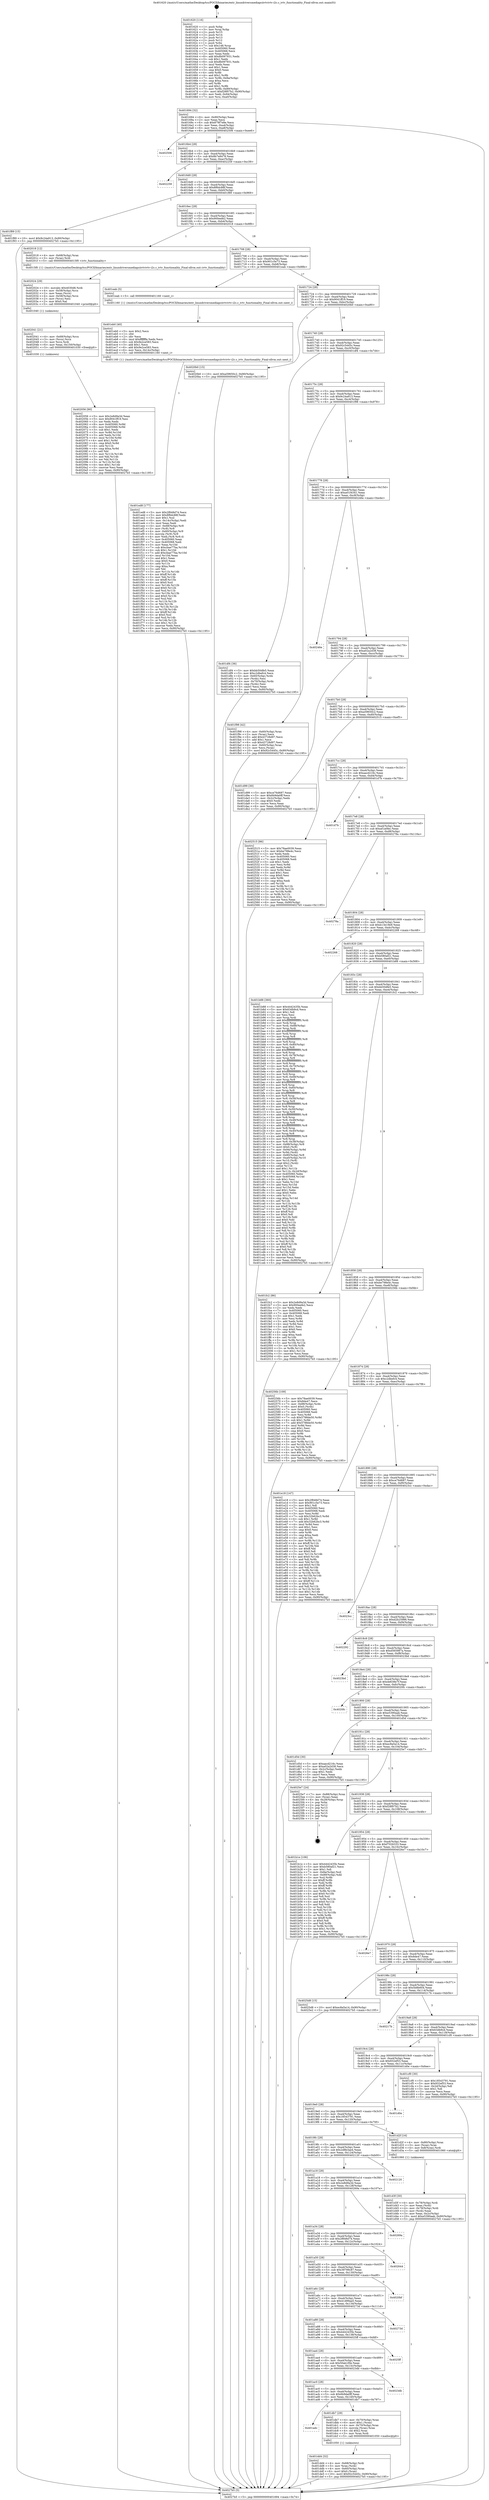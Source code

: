 digraph "0x401620" {
  label = "0x401620 (/mnt/c/Users/mathe/Desktop/tcc/POCII/binaries/extr_linuxdriversmediapciivtvivtv-i2c.c_ivtv_functionality_Final-ollvm.out::main(0))"
  labelloc = "t"
  node[shape=record]

  Entry [label="",width=0.3,height=0.3,shape=circle,fillcolor=black,style=filled]
  "0x401694" [label="{
     0x401694 [32]\l
     | [instrs]\l
     &nbsp;&nbsp;0x401694 \<+6\>: mov -0x90(%rbp),%eax\l
     &nbsp;&nbsp;0x40169a \<+2\>: mov %eax,%ecx\l
     &nbsp;&nbsp;0x40169c \<+6\>: sub $0x879f7e8e,%ecx\l
     &nbsp;&nbsp;0x4016a2 \<+6\>: mov %eax,-0xa4(%rbp)\l
     &nbsp;&nbsp;0x4016a8 \<+6\>: mov %ecx,-0xa8(%rbp)\l
     &nbsp;&nbsp;0x4016ae \<+6\>: je 0000000000402506 \<main+0xee6\>\l
  }"]
  "0x402506" [label="{
     0x402506\l
  }", style=dashed]
  "0x4016b4" [label="{
     0x4016b4 [28]\l
     | [instrs]\l
     &nbsp;&nbsp;0x4016b4 \<+5\>: jmp 00000000004016b9 \<main+0x99\>\l
     &nbsp;&nbsp;0x4016b9 \<+6\>: mov -0xa4(%rbp),%eax\l
     &nbsp;&nbsp;0x4016bf \<+5\>: sub $0x8b7e8478,%eax\l
     &nbsp;&nbsp;0x4016c4 \<+6\>: mov %eax,-0xac(%rbp)\l
     &nbsp;&nbsp;0x4016ca \<+6\>: je 0000000000402259 \<main+0xc39\>\l
  }"]
  Exit [label="",width=0.3,height=0.3,shape=circle,fillcolor=black,style=filled,peripheries=2]
  "0x402259" [label="{
     0x402259\l
  }", style=dashed]
  "0x4016d0" [label="{
     0x4016d0 [28]\l
     | [instrs]\l
     &nbsp;&nbsp;0x4016d0 \<+5\>: jmp 00000000004016d5 \<main+0xb5\>\l
     &nbsp;&nbsp;0x4016d5 \<+6\>: mov -0xa4(%rbp),%eax\l
     &nbsp;&nbsp;0x4016db \<+5\>: sub $0x8f6dc88f,%eax\l
     &nbsp;&nbsp;0x4016e0 \<+6\>: mov %eax,-0xb0(%rbp)\l
     &nbsp;&nbsp;0x4016e6 \<+6\>: je 0000000000401f89 \<main+0x969\>\l
  }"]
  "0x402056" [label="{
     0x402056 [90]\l
     | [instrs]\l
     &nbsp;&nbsp;0x402056 \<+5\>: mov $0x2e8d9a3d,%eax\l
     &nbsp;&nbsp;0x40205b \<+5\>: mov $0x9041ff19,%esi\l
     &nbsp;&nbsp;0x402060 \<+2\>: xor %edx,%edx\l
     &nbsp;&nbsp;0x402062 \<+8\>: mov 0x405060,%r8d\l
     &nbsp;&nbsp;0x40206a \<+8\>: mov 0x405068,%r9d\l
     &nbsp;&nbsp;0x402072 \<+3\>: sub $0x1,%edx\l
     &nbsp;&nbsp;0x402075 \<+3\>: mov %r8d,%r10d\l
     &nbsp;&nbsp;0x402078 \<+3\>: add %edx,%r10d\l
     &nbsp;&nbsp;0x40207b \<+4\>: imul %r10d,%r8d\l
     &nbsp;&nbsp;0x40207f \<+4\>: and $0x1,%r8d\l
     &nbsp;&nbsp;0x402083 \<+4\>: cmp $0x0,%r8d\l
     &nbsp;&nbsp;0x402087 \<+4\>: sete %r11b\l
     &nbsp;&nbsp;0x40208b \<+4\>: cmp $0xa,%r9d\l
     &nbsp;&nbsp;0x40208f \<+3\>: setl %bl\l
     &nbsp;&nbsp;0x402092 \<+3\>: mov %r11b,%r14b\l
     &nbsp;&nbsp;0x402095 \<+3\>: and %bl,%r14b\l
     &nbsp;&nbsp;0x402098 \<+3\>: xor %bl,%r11b\l
     &nbsp;&nbsp;0x40209b \<+3\>: or %r11b,%r14b\l
     &nbsp;&nbsp;0x40209e \<+4\>: test $0x1,%r14b\l
     &nbsp;&nbsp;0x4020a2 \<+3\>: cmovne %esi,%eax\l
     &nbsp;&nbsp;0x4020a5 \<+6\>: mov %eax,-0x90(%rbp)\l
     &nbsp;&nbsp;0x4020ab \<+5\>: jmp 00000000004027b5 \<main+0x1195\>\l
  }"]
  "0x401f89" [label="{
     0x401f89 [15]\l
     | [instrs]\l
     &nbsp;&nbsp;0x401f89 \<+10\>: movl $0x9c24a913,-0x90(%rbp)\l
     &nbsp;&nbsp;0x401f93 \<+5\>: jmp 00000000004027b5 \<main+0x1195\>\l
  }"]
  "0x4016ec" [label="{
     0x4016ec [28]\l
     | [instrs]\l
     &nbsp;&nbsp;0x4016ec \<+5\>: jmp 00000000004016f1 \<main+0xd1\>\l
     &nbsp;&nbsp;0x4016f1 \<+6\>: mov -0xa4(%rbp),%eax\l
     &nbsp;&nbsp;0x4016f7 \<+5\>: sub $0x900eefe2,%eax\l
     &nbsp;&nbsp;0x4016fc \<+6\>: mov %eax,-0xb4(%rbp)\l
     &nbsp;&nbsp;0x401702 \<+6\>: je 0000000000402018 \<main+0x9f8\>\l
  }"]
  "0x402041" [label="{
     0x402041 [21]\l
     | [instrs]\l
     &nbsp;&nbsp;0x402041 \<+4\>: mov -0x68(%rbp),%rcx\l
     &nbsp;&nbsp;0x402045 \<+3\>: mov (%rcx),%rcx\l
     &nbsp;&nbsp;0x402048 \<+3\>: mov %rcx,%rdi\l
     &nbsp;&nbsp;0x40204b \<+6\>: mov %eax,-0x150(%rbp)\l
     &nbsp;&nbsp;0x402051 \<+5\>: call 0000000000401030 \<free@plt\>\l
     | [calls]\l
     &nbsp;&nbsp;0x401030 \{1\} (unknown)\l
  }"]
  "0x402018" [label="{
     0x402018 [12]\l
     | [instrs]\l
     &nbsp;&nbsp;0x402018 \<+4\>: mov -0x68(%rbp),%rax\l
     &nbsp;&nbsp;0x40201c \<+3\>: mov (%rax),%rdi\l
     &nbsp;&nbsp;0x40201f \<+5\>: call 00000000004015f0 \<ivtv_functionality\>\l
     | [calls]\l
     &nbsp;&nbsp;0x4015f0 \{1\} (/mnt/c/Users/mathe/Desktop/tcc/POCII/binaries/extr_linuxdriversmediapciivtvivtv-i2c.c_ivtv_functionality_Final-ollvm.out::ivtv_functionality)\l
  }"]
  "0x401708" [label="{
     0x401708 [28]\l
     | [instrs]\l
     &nbsp;&nbsp;0x401708 \<+5\>: jmp 000000000040170d \<main+0xed\>\l
     &nbsp;&nbsp;0x40170d \<+6\>: mov -0xa4(%rbp),%eax\l
     &nbsp;&nbsp;0x401713 \<+5\>: sub $0x901c5e73,%eax\l
     &nbsp;&nbsp;0x401718 \<+6\>: mov %eax,-0xb8(%rbp)\l
     &nbsp;&nbsp;0x40171e \<+6\>: je 0000000000401eab \<main+0x88b\>\l
  }"]
  "0x402024" [label="{
     0x402024 [29]\l
     | [instrs]\l
     &nbsp;&nbsp;0x402024 \<+10\>: movabs $0x4030d6,%rdi\l
     &nbsp;&nbsp;0x40202e \<+4\>: mov -0x58(%rbp),%rcx\l
     &nbsp;&nbsp;0x402032 \<+2\>: mov %eax,(%rcx)\l
     &nbsp;&nbsp;0x402034 \<+4\>: mov -0x58(%rbp),%rcx\l
     &nbsp;&nbsp;0x402038 \<+2\>: mov (%rcx),%esi\l
     &nbsp;&nbsp;0x40203a \<+2\>: mov $0x0,%al\l
     &nbsp;&nbsp;0x40203c \<+5\>: call 0000000000401040 \<printf@plt\>\l
     | [calls]\l
     &nbsp;&nbsp;0x401040 \{1\} (unknown)\l
  }"]
  "0x401eab" [label="{
     0x401eab [5]\l
     | [instrs]\l
     &nbsp;&nbsp;0x401eab \<+5\>: call 0000000000401160 \<next_i\>\l
     | [calls]\l
     &nbsp;&nbsp;0x401160 \{1\} (/mnt/c/Users/mathe/Desktop/tcc/POCII/binaries/extr_linuxdriversmediapciivtvivtv-i2c.c_ivtv_functionality_Final-ollvm.out::next_i)\l
  }"]
  "0x401724" [label="{
     0x401724 [28]\l
     | [instrs]\l
     &nbsp;&nbsp;0x401724 \<+5\>: jmp 0000000000401729 \<main+0x109\>\l
     &nbsp;&nbsp;0x401729 \<+6\>: mov -0xa4(%rbp),%eax\l
     &nbsp;&nbsp;0x40172f \<+5\>: sub $0x9041ff19,%eax\l
     &nbsp;&nbsp;0x401734 \<+6\>: mov %eax,-0xbc(%rbp)\l
     &nbsp;&nbsp;0x40173a \<+6\>: je 00000000004020b0 \<main+0xa90\>\l
  }"]
  "0x401ed8" [label="{
     0x401ed8 [177]\l
     | [instrs]\l
     &nbsp;&nbsp;0x401ed8 \<+5\>: mov $0x2f848d74,%ecx\l
     &nbsp;&nbsp;0x401edd \<+5\>: mov $0x8f6dc88f,%edx\l
     &nbsp;&nbsp;0x401ee2 \<+3\>: mov $0x1,%sil\l
     &nbsp;&nbsp;0x401ee5 \<+6\>: mov -0x14c(%rbp),%edi\l
     &nbsp;&nbsp;0x401eeb \<+3\>: imul %eax,%edi\l
     &nbsp;&nbsp;0x401eee \<+4\>: mov -0x68(%rbp),%r8\l
     &nbsp;&nbsp;0x401ef2 \<+3\>: mov (%r8),%r8\l
     &nbsp;&nbsp;0x401ef5 \<+4\>: mov -0x60(%rbp),%r9\l
     &nbsp;&nbsp;0x401ef9 \<+3\>: movslq (%r9),%r9\l
     &nbsp;&nbsp;0x401efc \<+4\>: mov %edi,(%r8,%r9,4)\l
     &nbsp;&nbsp;0x401f00 \<+7\>: mov 0x405060,%eax\l
     &nbsp;&nbsp;0x401f07 \<+7\>: mov 0x405068,%edi\l
     &nbsp;&nbsp;0x401f0e \<+3\>: mov %eax,%r10d\l
     &nbsp;&nbsp;0x401f11 \<+7\>: sub $0xcbae77ba,%r10d\l
     &nbsp;&nbsp;0x401f18 \<+4\>: sub $0x1,%r10d\l
     &nbsp;&nbsp;0x401f1c \<+7\>: add $0xcbae77ba,%r10d\l
     &nbsp;&nbsp;0x401f23 \<+4\>: imul %r10d,%eax\l
     &nbsp;&nbsp;0x401f27 \<+3\>: and $0x1,%eax\l
     &nbsp;&nbsp;0x401f2a \<+3\>: cmp $0x0,%eax\l
     &nbsp;&nbsp;0x401f2d \<+4\>: sete %r11b\l
     &nbsp;&nbsp;0x401f31 \<+3\>: cmp $0xa,%edi\l
     &nbsp;&nbsp;0x401f34 \<+3\>: setl %bl\l
     &nbsp;&nbsp;0x401f37 \<+3\>: mov %r11b,%r14b\l
     &nbsp;&nbsp;0x401f3a \<+4\>: xor $0xff,%r14b\l
     &nbsp;&nbsp;0x401f3e \<+3\>: mov %bl,%r15b\l
     &nbsp;&nbsp;0x401f41 \<+4\>: xor $0xff,%r15b\l
     &nbsp;&nbsp;0x401f45 \<+4\>: xor $0x0,%sil\l
     &nbsp;&nbsp;0x401f49 \<+3\>: mov %r14b,%r12b\l
     &nbsp;&nbsp;0x401f4c \<+4\>: and $0x0,%r12b\l
     &nbsp;&nbsp;0x401f50 \<+3\>: and %sil,%r11b\l
     &nbsp;&nbsp;0x401f53 \<+3\>: mov %r15b,%r13b\l
     &nbsp;&nbsp;0x401f56 \<+4\>: and $0x0,%r13b\l
     &nbsp;&nbsp;0x401f5a \<+3\>: and %sil,%bl\l
     &nbsp;&nbsp;0x401f5d \<+3\>: or %r11b,%r12b\l
     &nbsp;&nbsp;0x401f60 \<+3\>: or %bl,%r13b\l
     &nbsp;&nbsp;0x401f63 \<+3\>: xor %r13b,%r12b\l
     &nbsp;&nbsp;0x401f66 \<+3\>: or %r15b,%r14b\l
     &nbsp;&nbsp;0x401f69 \<+4\>: xor $0xff,%r14b\l
     &nbsp;&nbsp;0x401f6d \<+4\>: or $0x0,%sil\l
     &nbsp;&nbsp;0x401f71 \<+3\>: and %sil,%r14b\l
     &nbsp;&nbsp;0x401f74 \<+3\>: or %r14b,%r12b\l
     &nbsp;&nbsp;0x401f77 \<+4\>: test $0x1,%r12b\l
     &nbsp;&nbsp;0x401f7b \<+3\>: cmovne %edx,%ecx\l
     &nbsp;&nbsp;0x401f7e \<+6\>: mov %ecx,-0x90(%rbp)\l
     &nbsp;&nbsp;0x401f84 \<+5\>: jmp 00000000004027b5 \<main+0x1195\>\l
  }"]
  "0x4020b0" [label="{
     0x4020b0 [15]\l
     | [instrs]\l
     &nbsp;&nbsp;0x4020b0 \<+10\>: movl $0xa59650c2,-0x90(%rbp)\l
     &nbsp;&nbsp;0x4020ba \<+5\>: jmp 00000000004027b5 \<main+0x1195\>\l
  }"]
  "0x401740" [label="{
     0x401740 [28]\l
     | [instrs]\l
     &nbsp;&nbsp;0x401740 \<+5\>: jmp 0000000000401745 \<main+0x125\>\l
     &nbsp;&nbsp;0x401745 \<+6\>: mov -0xa4(%rbp),%eax\l
     &nbsp;&nbsp;0x40174b \<+5\>: sub $0x92c5445c,%eax\l
     &nbsp;&nbsp;0x401750 \<+6\>: mov %eax,-0xc0(%rbp)\l
     &nbsp;&nbsp;0x401756 \<+6\>: je 0000000000401df4 \<main+0x7d4\>\l
  }"]
  "0x401eb0" [label="{
     0x401eb0 [40]\l
     | [instrs]\l
     &nbsp;&nbsp;0x401eb0 \<+5\>: mov $0x2,%ecx\l
     &nbsp;&nbsp;0x401eb5 \<+1\>: cltd\l
     &nbsp;&nbsp;0x401eb6 \<+2\>: idiv %ecx\l
     &nbsp;&nbsp;0x401eb8 \<+6\>: imul $0xfffffffe,%edx,%ecx\l
     &nbsp;&nbsp;0x401ebe \<+6\>: sub $0x9e2ce583,%ecx\l
     &nbsp;&nbsp;0x401ec4 \<+3\>: add $0x1,%ecx\l
     &nbsp;&nbsp;0x401ec7 \<+6\>: add $0x9e2ce583,%ecx\l
     &nbsp;&nbsp;0x401ecd \<+6\>: mov %ecx,-0x14c(%rbp)\l
     &nbsp;&nbsp;0x401ed3 \<+5\>: call 0000000000401160 \<next_i\>\l
     | [calls]\l
     &nbsp;&nbsp;0x401160 \{1\} (/mnt/c/Users/mathe/Desktop/tcc/POCII/binaries/extr_linuxdriversmediapciivtvivtv-i2c.c_ivtv_functionality_Final-ollvm.out::next_i)\l
  }"]
  "0x401df4" [label="{
     0x401df4 [36]\l
     | [instrs]\l
     &nbsp;&nbsp;0x401df4 \<+5\>: mov $0xbb50dfe5,%eax\l
     &nbsp;&nbsp;0x401df9 \<+5\>: mov $0xc2dbefc4,%ecx\l
     &nbsp;&nbsp;0x401dfe \<+4\>: mov -0x60(%rbp),%rdx\l
     &nbsp;&nbsp;0x401e02 \<+2\>: mov (%rdx),%esi\l
     &nbsp;&nbsp;0x401e04 \<+4\>: mov -0x70(%rbp),%rdx\l
     &nbsp;&nbsp;0x401e08 \<+2\>: cmp (%rdx),%esi\l
     &nbsp;&nbsp;0x401e0a \<+3\>: cmovl %ecx,%eax\l
     &nbsp;&nbsp;0x401e0d \<+6\>: mov %eax,-0x90(%rbp)\l
     &nbsp;&nbsp;0x401e13 \<+5\>: jmp 00000000004027b5 \<main+0x1195\>\l
  }"]
  "0x40175c" [label="{
     0x40175c [28]\l
     | [instrs]\l
     &nbsp;&nbsp;0x40175c \<+5\>: jmp 0000000000401761 \<main+0x141\>\l
     &nbsp;&nbsp;0x401761 \<+6\>: mov -0xa4(%rbp),%eax\l
     &nbsp;&nbsp;0x401767 \<+5\>: sub $0x9c24a913,%eax\l
     &nbsp;&nbsp;0x40176c \<+6\>: mov %eax,-0xc4(%rbp)\l
     &nbsp;&nbsp;0x401772 \<+6\>: je 0000000000401f98 \<main+0x978\>\l
  }"]
  "0x401dd4" [label="{
     0x401dd4 [32]\l
     | [instrs]\l
     &nbsp;&nbsp;0x401dd4 \<+4\>: mov -0x68(%rbp),%rdi\l
     &nbsp;&nbsp;0x401dd8 \<+3\>: mov %rax,(%rdi)\l
     &nbsp;&nbsp;0x401ddb \<+4\>: mov -0x60(%rbp),%rax\l
     &nbsp;&nbsp;0x401ddf \<+6\>: movl $0x0,(%rax)\l
     &nbsp;&nbsp;0x401de5 \<+10\>: movl $0x92c5445c,-0x90(%rbp)\l
     &nbsp;&nbsp;0x401def \<+5\>: jmp 00000000004027b5 \<main+0x1195\>\l
  }"]
  "0x401f98" [label="{
     0x401f98 [42]\l
     | [instrs]\l
     &nbsp;&nbsp;0x401f98 \<+4\>: mov -0x60(%rbp),%rax\l
     &nbsp;&nbsp;0x401f9c \<+2\>: mov (%rax),%ecx\l
     &nbsp;&nbsp;0x401f9e \<+6\>: add $0x43728d97,%ecx\l
     &nbsp;&nbsp;0x401fa4 \<+3\>: add $0x1,%ecx\l
     &nbsp;&nbsp;0x401fa7 \<+6\>: sub $0x43728d97,%ecx\l
     &nbsp;&nbsp;0x401fad \<+4\>: mov -0x60(%rbp),%rax\l
     &nbsp;&nbsp;0x401fb1 \<+2\>: mov %ecx,(%rax)\l
     &nbsp;&nbsp;0x401fb3 \<+10\>: movl $0x92c5445c,-0x90(%rbp)\l
     &nbsp;&nbsp;0x401fbd \<+5\>: jmp 00000000004027b5 \<main+0x1195\>\l
  }"]
  "0x401778" [label="{
     0x401778 [28]\l
     | [instrs]\l
     &nbsp;&nbsp;0x401778 \<+5\>: jmp 000000000040177d \<main+0x15d\>\l
     &nbsp;&nbsp;0x40177d \<+6\>: mov -0xa4(%rbp),%eax\l
     &nbsp;&nbsp;0x401783 \<+5\>: sub $0xa01f4341,%eax\l
     &nbsp;&nbsp;0x401788 \<+6\>: mov %eax,-0xc8(%rbp)\l
     &nbsp;&nbsp;0x40178e \<+6\>: je 000000000040246e \<main+0xe4e\>\l
  }"]
  "0x401adc" [label="{
     0x401adc\l
  }", style=dashed]
  "0x40246e" [label="{
     0x40246e\l
  }", style=dashed]
  "0x401794" [label="{
     0x401794 [28]\l
     | [instrs]\l
     &nbsp;&nbsp;0x401794 \<+5\>: jmp 0000000000401799 \<main+0x179\>\l
     &nbsp;&nbsp;0x401799 \<+6\>: mov -0xa4(%rbp),%eax\l
     &nbsp;&nbsp;0x40179f \<+5\>: sub $0xa02a2d38,%eax\l
     &nbsp;&nbsp;0x4017a4 \<+6\>: mov %eax,-0xcc(%rbp)\l
     &nbsp;&nbsp;0x4017aa \<+6\>: je 0000000000401d99 \<main+0x779\>\l
  }"]
  "0x401db7" [label="{
     0x401db7 [29]\l
     | [instrs]\l
     &nbsp;&nbsp;0x401db7 \<+4\>: mov -0x70(%rbp),%rax\l
     &nbsp;&nbsp;0x401dbb \<+6\>: movl $0x1,(%rax)\l
     &nbsp;&nbsp;0x401dc1 \<+4\>: mov -0x70(%rbp),%rax\l
     &nbsp;&nbsp;0x401dc5 \<+3\>: movslq (%rax),%rax\l
     &nbsp;&nbsp;0x401dc8 \<+4\>: shl $0x2,%rax\l
     &nbsp;&nbsp;0x401dcc \<+3\>: mov %rax,%rdi\l
     &nbsp;&nbsp;0x401dcf \<+5\>: call 0000000000401050 \<malloc@plt\>\l
     | [calls]\l
     &nbsp;&nbsp;0x401050 \{1\} (unknown)\l
  }"]
  "0x401d99" [label="{
     0x401d99 [30]\l
     | [instrs]\l
     &nbsp;&nbsp;0x401d99 \<+5\>: mov $0xce76d687,%eax\l
     &nbsp;&nbsp;0x401d9e \<+5\>: mov $0x6b9da0ff,%ecx\l
     &nbsp;&nbsp;0x401da3 \<+3\>: mov -0x2c(%rbp),%edx\l
     &nbsp;&nbsp;0x401da6 \<+3\>: cmp $0x0,%edx\l
     &nbsp;&nbsp;0x401da9 \<+3\>: cmove %ecx,%eax\l
     &nbsp;&nbsp;0x401dac \<+6\>: mov %eax,-0x90(%rbp)\l
     &nbsp;&nbsp;0x401db2 \<+5\>: jmp 00000000004027b5 \<main+0x1195\>\l
  }"]
  "0x4017b0" [label="{
     0x4017b0 [28]\l
     | [instrs]\l
     &nbsp;&nbsp;0x4017b0 \<+5\>: jmp 00000000004017b5 \<main+0x195\>\l
     &nbsp;&nbsp;0x4017b5 \<+6\>: mov -0xa4(%rbp),%eax\l
     &nbsp;&nbsp;0x4017bb \<+5\>: sub $0xa59650c2,%eax\l
     &nbsp;&nbsp;0x4017c0 \<+6\>: mov %eax,-0xd0(%rbp)\l
     &nbsp;&nbsp;0x4017c6 \<+6\>: je 0000000000402515 \<main+0xef5\>\l
  }"]
  "0x401ac0" [label="{
     0x401ac0 [28]\l
     | [instrs]\l
     &nbsp;&nbsp;0x401ac0 \<+5\>: jmp 0000000000401ac5 \<main+0x4a5\>\l
     &nbsp;&nbsp;0x401ac5 \<+6\>: mov -0xa4(%rbp),%eax\l
     &nbsp;&nbsp;0x401acb \<+5\>: sub $0x6b9da0ff,%eax\l
     &nbsp;&nbsp;0x401ad0 \<+6\>: mov %eax,-0x140(%rbp)\l
     &nbsp;&nbsp;0x401ad6 \<+6\>: je 0000000000401db7 \<main+0x797\>\l
  }"]
  "0x402515" [label="{
     0x402515 [86]\l
     | [instrs]\l
     &nbsp;&nbsp;0x402515 \<+5\>: mov $0x78ae0039,%eax\l
     &nbsp;&nbsp;0x40251a \<+5\>: mov $0xbe798e4c,%ecx\l
     &nbsp;&nbsp;0x40251f \<+2\>: xor %edx,%edx\l
     &nbsp;&nbsp;0x402521 \<+7\>: mov 0x405060,%esi\l
     &nbsp;&nbsp;0x402528 \<+7\>: mov 0x405068,%edi\l
     &nbsp;&nbsp;0x40252f \<+3\>: sub $0x1,%edx\l
     &nbsp;&nbsp;0x402532 \<+3\>: mov %esi,%r8d\l
     &nbsp;&nbsp;0x402535 \<+3\>: add %edx,%r8d\l
     &nbsp;&nbsp;0x402538 \<+4\>: imul %r8d,%esi\l
     &nbsp;&nbsp;0x40253c \<+3\>: and $0x1,%esi\l
     &nbsp;&nbsp;0x40253f \<+3\>: cmp $0x0,%esi\l
     &nbsp;&nbsp;0x402542 \<+4\>: sete %r9b\l
     &nbsp;&nbsp;0x402546 \<+3\>: cmp $0xa,%edi\l
     &nbsp;&nbsp;0x402549 \<+4\>: setl %r10b\l
     &nbsp;&nbsp;0x40254d \<+3\>: mov %r9b,%r11b\l
     &nbsp;&nbsp;0x402550 \<+3\>: and %r10b,%r11b\l
     &nbsp;&nbsp;0x402553 \<+3\>: xor %r10b,%r9b\l
     &nbsp;&nbsp;0x402556 \<+3\>: or %r9b,%r11b\l
     &nbsp;&nbsp;0x402559 \<+4\>: test $0x1,%r11b\l
     &nbsp;&nbsp;0x40255d \<+3\>: cmovne %ecx,%eax\l
     &nbsp;&nbsp;0x402560 \<+6\>: mov %eax,-0x90(%rbp)\l
     &nbsp;&nbsp;0x402566 \<+5\>: jmp 00000000004027b5 \<main+0x1195\>\l
  }"]
  "0x4017cc" [label="{
     0x4017cc [28]\l
     | [instrs]\l
     &nbsp;&nbsp;0x4017cc \<+5\>: jmp 00000000004017d1 \<main+0x1b1\>\l
     &nbsp;&nbsp;0x4017d1 \<+6\>: mov -0xa4(%rbp),%eax\l
     &nbsp;&nbsp;0x4017d7 \<+5\>: sub $0xaacd216c,%eax\l
     &nbsp;&nbsp;0x4017dc \<+6\>: mov %eax,-0xd4(%rbp)\l
     &nbsp;&nbsp;0x4017e2 \<+6\>: je 0000000000401d7b \<main+0x75b\>\l
  }"]
  "0x4023db" [label="{
     0x4023db\l
  }", style=dashed]
  "0x401d7b" [label="{
     0x401d7b\l
  }", style=dashed]
  "0x4017e8" [label="{
     0x4017e8 [28]\l
     | [instrs]\l
     &nbsp;&nbsp;0x4017e8 \<+5\>: jmp 00000000004017ed \<main+0x1cd\>\l
     &nbsp;&nbsp;0x4017ed \<+6\>: mov -0xa4(%rbp),%eax\l
     &nbsp;&nbsp;0x4017f3 \<+5\>: sub $0xaf1a0fec,%eax\l
     &nbsp;&nbsp;0x4017f8 \<+6\>: mov %eax,-0xd8(%rbp)\l
     &nbsp;&nbsp;0x4017fe \<+6\>: je 000000000040278a \<main+0x116a\>\l
  }"]
  "0x401aa4" [label="{
     0x401aa4 [28]\l
     | [instrs]\l
     &nbsp;&nbsp;0x401aa4 \<+5\>: jmp 0000000000401aa9 \<main+0x489\>\l
     &nbsp;&nbsp;0x401aa9 \<+6\>: mov -0xa4(%rbp),%eax\l
     &nbsp;&nbsp;0x401aaf \<+5\>: sub $0x50ab1f0e,%eax\l
     &nbsp;&nbsp;0x401ab4 \<+6\>: mov %eax,-0x13c(%rbp)\l
     &nbsp;&nbsp;0x401aba \<+6\>: je 00000000004023db \<main+0xdbb\>\l
  }"]
  "0x40278a" [label="{
     0x40278a\l
  }", style=dashed]
  "0x401804" [label="{
     0x401804 [28]\l
     | [instrs]\l
     &nbsp;&nbsp;0x401804 \<+5\>: jmp 0000000000401809 \<main+0x1e9\>\l
     &nbsp;&nbsp;0x401809 \<+6\>: mov -0xa4(%rbp),%eax\l
     &nbsp;&nbsp;0x40180f \<+5\>: sub $0xb13e19e9,%eax\l
     &nbsp;&nbsp;0x401814 \<+6\>: mov %eax,-0xdc(%rbp)\l
     &nbsp;&nbsp;0x40181a \<+6\>: je 0000000000402268 \<main+0xc48\>\l
  }"]
  "0x4025ff" [label="{
     0x4025ff\l
  }", style=dashed]
  "0x402268" [label="{
     0x402268\l
  }", style=dashed]
  "0x401820" [label="{
     0x401820 [28]\l
     | [instrs]\l
     &nbsp;&nbsp;0x401820 \<+5\>: jmp 0000000000401825 \<main+0x205\>\l
     &nbsp;&nbsp;0x401825 \<+6\>: mov -0xa4(%rbp),%eax\l
     &nbsp;&nbsp;0x40182b \<+5\>: sub $0xb580af21,%eax\l
     &nbsp;&nbsp;0x401830 \<+6\>: mov %eax,-0xe0(%rbp)\l
     &nbsp;&nbsp;0x401836 \<+6\>: je 0000000000401b88 \<main+0x568\>\l
  }"]
  "0x401a88" [label="{
     0x401a88 [28]\l
     | [instrs]\l
     &nbsp;&nbsp;0x401a88 \<+5\>: jmp 0000000000401a8d \<main+0x46d\>\l
     &nbsp;&nbsp;0x401a8d \<+6\>: mov -0xa4(%rbp),%eax\l
     &nbsp;&nbsp;0x401a93 \<+5\>: sub $0x4442435b,%eax\l
     &nbsp;&nbsp;0x401a98 \<+6\>: mov %eax,-0x138(%rbp)\l
     &nbsp;&nbsp;0x401a9e \<+6\>: je 00000000004025ff \<main+0xfdf\>\l
  }"]
  "0x401b88" [label="{
     0x401b88 [360]\l
     | [instrs]\l
     &nbsp;&nbsp;0x401b88 \<+5\>: mov $0x4442435b,%eax\l
     &nbsp;&nbsp;0x401b8d \<+5\>: mov $0x63db9cd,%ecx\l
     &nbsp;&nbsp;0x401b92 \<+2\>: mov $0x1,%dl\l
     &nbsp;&nbsp;0x401b94 \<+2\>: xor %esi,%esi\l
     &nbsp;&nbsp;0x401b96 \<+3\>: mov %rsp,%rdi\l
     &nbsp;&nbsp;0x401b99 \<+4\>: add $0xfffffffffffffff0,%rdi\l
     &nbsp;&nbsp;0x401b9d \<+3\>: mov %rdi,%rsp\l
     &nbsp;&nbsp;0x401ba0 \<+7\>: mov %rdi,-0x88(%rbp)\l
     &nbsp;&nbsp;0x401ba7 \<+3\>: mov %rsp,%rdi\l
     &nbsp;&nbsp;0x401baa \<+4\>: add $0xfffffffffffffff0,%rdi\l
     &nbsp;&nbsp;0x401bae \<+3\>: mov %rdi,%rsp\l
     &nbsp;&nbsp;0x401bb1 \<+3\>: mov %rsp,%r8\l
     &nbsp;&nbsp;0x401bb4 \<+4\>: add $0xfffffffffffffff0,%r8\l
     &nbsp;&nbsp;0x401bb8 \<+3\>: mov %r8,%rsp\l
     &nbsp;&nbsp;0x401bbb \<+4\>: mov %r8,-0x80(%rbp)\l
     &nbsp;&nbsp;0x401bbf \<+3\>: mov %rsp,%r8\l
     &nbsp;&nbsp;0x401bc2 \<+4\>: add $0xfffffffffffffff0,%r8\l
     &nbsp;&nbsp;0x401bc6 \<+3\>: mov %r8,%rsp\l
     &nbsp;&nbsp;0x401bc9 \<+4\>: mov %r8,-0x78(%rbp)\l
     &nbsp;&nbsp;0x401bcd \<+3\>: mov %rsp,%r8\l
     &nbsp;&nbsp;0x401bd0 \<+4\>: add $0xfffffffffffffff0,%r8\l
     &nbsp;&nbsp;0x401bd4 \<+3\>: mov %r8,%rsp\l
     &nbsp;&nbsp;0x401bd7 \<+4\>: mov %r8,-0x70(%rbp)\l
     &nbsp;&nbsp;0x401bdb \<+3\>: mov %rsp,%r8\l
     &nbsp;&nbsp;0x401bde \<+4\>: add $0xfffffffffffffff0,%r8\l
     &nbsp;&nbsp;0x401be2 \<+3\>: mov %r8,%rsp\l
     &nbsp;&nbsp;0x401be5 \<+4\>: mov %r8,-0x68(%rbp)\l
     &nbsp;&nbsp;0x401be9 \<+3\>: mov %rsp,%r8\l
     &nbsp;&nbsp;0x401bec \<+4\>: add $0xfffffffffffffff0,%r8\l
     &nbsp;&nbsp;0x401bf0 \<+3\>: mov %r8,%rsp\l
     &nbsp;&nbsp;0x401bf3 \<+4\>: mov %r8,-0x60(%rbp)\l
     &nbsp;&nbsp;0x401bf7 \<+3\>: mov %rsp,%r8\l
     &nbsp;&nbsp;0x401bfa \<+4\>: add $0xfffffffffffffff0,%r8\l
     &nbsp;&nbsp;0x401bfe \<+3\>: mov %r8,%rsp\l
     &nbsp;&nbsp;0x401c01 \<+4\>: mov %r8,-0x58(%rbp)\l
     &nbsp;&nbsp;0x401c05 \<+3\>: mov %rsp,%r8\l
     &nbsp;&nbsp;0x401c08 \<+4\>: add $0xfffffffffffffff0,%r8\l
     &nbsp;&nbsp;0x401c0c \<+3\>: mov %r8,%rsp\l
     &nbsp;&nbsp;0x401c0f \<+4\>: mov %r8,-0x50(%rbp)\l
     &nbsp;&nbsp;0x401c13 \<+3\>: mov %rsp,%r8\l
     &nbsp;&nbsp;0x401c16 \<+4\>: add $0xfffffffffffffff0,%r8\l
     &nbsp;&nbsp;0x401c1a \<+3\>: mov %r8,%rsp\l
     &nbsp;&nbsp;0x401c1d \<+4\>: mov %r8,-0x48(%rbp)\l
     &nbsp;&nbsp;0x401c21 \<+3\>: mov %rsp,%r8\l
     &nbsp;&nbsp;0x401c24 \<+4\>: add $0xfffffffffffffff0,%r8\l
     &nbsp;&nbsp;0x401c28 \<+3\>: mov %r8,%rsp\l
     &nbsp;&nbsp;0x401c2b \<+4\>: mov %r8,-0x40(%rbp)\l
     &nbsp;&nbsp;0x401c2f \<+3\>: mov %rsp,%r8\l
     &nbsp;&nbsp;0x401c32 \<+4\>: add $0xfffffffffffffff0,%r8\l
     &nbsp;&nbsp;0x401c36 \<+3\>: mov %r8,%rsp\l
     &nbsp;&nbsp;0x401c39 \<+4\>: mov %r8,-0x38(%rbp)\l
     &nbsp;&nbsp;0x401c3d \<+7\>: mov -0x88(%rbp),%r8\l
     &nbsp;&nbsp;0x401c44 \<+7\>: movl $0x0,(%r8)\l
     &nbsp;&nbsp;0x401c4b \<+7\>: mov -0x94(%rbp),%r9d\l
     &nbsp;&nbsp;0x401c52 \<+3\>: mov %r9d,(%rdi)\l
     &nbsp;&nbsp;0x401c55 \<+4\>: mov -0x80(%rbp),%r8\l
     &nbsp;&nbsp;0x401c59 \<+7\>: mov -0xa0(%rbp),%r10\l
     &nbsp;&nbsp;0x401c60 \<+3\>: mov %r10,(%r8)\l
     &nbsp;&nbsp;0x401c63 \<+3\>: cmpl $0x2,(%rdi)\l
     &nbsp;&nbsp;0x401c66 \<+4\>: setne %r11b\l
     &nbsp;&nbsp;0x401c6a \<+4\>: and $0x1,%r11b\l
     &nbsp;&nbsp;0x401c6e \<+4\>: mov %r11b,-0x2d(%rbp)\l
     &nbsp;&nbsp;0x401c72 \<+7\>: mov 0x405060,%ebx\l
     &nbsp;&nbsp;0x401c79 \<+8\>: mov 0x405068,%r14d\l
     &nbsp;&nbsp;0x401c81 \<+3\>: sub $0x1,%esi\l
     &nbsp;&nbsp;0x401c84 \<+3\>: mov %ebx,%r15d\l
     &nbsp;&nbsp;0x401c87 \<+3\>: add %esi,%r15d\l
     &nbsp;&nbsp;0x401c8a \<+4\>: imul %r15d,%ebx\l
     &nbsp;&nbsp;0x401c8e \<+3\>: and $0x1,%ebx\l
     &nbsp;&nbsp;0x401c91 \<+3\>: cmp $0x0,%ebx\l
     &nbsp;&nbsp;0x401c94 \<+4\>: sete %r11b\l
     &nbsp;&nbsp;0x401c98 \<+4\>: cmp $0xa,%r14d\l
     &nbsp;&nbsp;0x401c9c \<+4\>: setl %r12b\l
     &nbsp;&nbsp;0x401ca0 \<+3\>: mov %r11b,%r13b\l
     &nbsp;&nbsp;0x401ca3 \<+4\>: xor $0xff,%r13b\l
     &nbsp;&nbsp;0x401ca7 \<+3\>: mov %r12b,%sil\l
     &nbsp;&nbsp;0x401caa \<+4\>: xor $0xff,%sil\l
     &nbsp;&nbsp;0x401cae \<+3\>: xor $0x0,%dl\l
     &nbsp;&nbsp;0x401cb1 \<+3\>: mov %r13b,%dil\l
     &nbsp;&nbsp;0x401cb4 \<+4\>: and $0x0,%dil\l
     &nbsp;&nbsp;0x401cb8 \<+3\>: and %dl,%r11b\l
     &nbsp;&nbsp;0x401cbb \<+3\>: mov %sil,%r8b\l
     &nbsp;&nbsp;0x401cbe \<+4\>: and $0x0,%r8b\l
     &nbsp;&nbsp;0x401cc2 \<+3\>: and %dl,%r12b\l
     &nbsp;&nbsp;0x401cc5 \<+3\>: or %r11b,%dil\l
     &nbsp;&nbsp;0x401cc8 \<+3\>: or %r12b,%r8b\l
     &nbsp;&nbsp;0x401ccb \<+3\>: xor %r8b,%dil\l
     &nbsp;&nbsp;0x401cce \<+3\>: or %sil,%r13b\l
     &nbsp;&nbsp;0x401cd1 \<+4\>: xor $0xff,%r13b\l
     &nbsp;&nbsp;0x401cd5 \<+3\>: or $0x0,%dl\l
     &nbsp;&nbsp;0x401cd8 \<+3\>: and %dl,%r13b\l
     &nbsp;&nbsp;0x401cdb \<+3\>: or %r13b,%dil\l
     &nbsp;&nbsp;0x401cde \<+4\>: test $0x1,%dil\l
     &nbsp;&nbsp;0x401ce2 \<+3\>: cmovne %ecx,%eax\l
     &nbsp;&nbsp;0x401ce5 \<+6\>: mov %eax,-0x90(%rbp)\l
     &nbsp;&nbsp;0x401ceb \<+5\>: jmp 00000000004027b5 \<main+0x1195\>\l
  }"]
  "0x40183c" [label="{
     0x40183c [28]\l
     | [instrs]\l
     &nbsp;&nbsp;0x40183c \<+5\>: jmp 0000000000401841 \<main+0x221\>\l
     &nbsp;&nbsp;0x401841 \<+6\>: mov -0xa4(%rbp),%eax\l
     &nbsp;&nbsp;0x401847 \<+5\>: sub $0xbb50dfe5,%eax\l
     &nbsp;&nbsp;0x40184c \<+6\>: mov %eax,-0xe4(%rbp)\l
     &nbsp;&nbsp;0x401852 \<+6\>: je 0000000000401fc2 \<main+0x9a2\>\l
  }"]
  "0x40273d" [label="{
     0x40273d\l
  }", style=dashed]
  "0x401fc2" [label="{
     0x401fc2 [86]\l
     | [instrs]\l
     &nbsp;&nbsp;0x401fc2 \<+5\>: mov $0x2e8d9a3d,%eax\l
     &nbsp;&nbsp;0x401fc7 \<+5\>: mov $0x900eefe2,%ecx\l
     &nbsp;&nbsp;0x401fcc \<+2\>: xor %edx,%edx\l
     &nbsp;&nbsp;0x401fce \<+7\>: mov 0x405060,%esi\l
     &nbsp;&nbsp;0x401fd5 \<+7\>: mov 0x405068,%edi\l
     &nbsp;&nbsp;0x401fdc \<+3\>: sub $0x1,%edx\l
     &nbsp;&nbsp;0x401fdf \<+3\>: mov %esi,%r8d\l
     &nbsp;&nbsp;0x401fe2 \<+3\>: add %edx,%r8d\l
     &nbsp;&nbsp;0x401fe5 \<+4\>: imul %r8d,%esi\l
     &nbsp;&nbsp;0x401fe9 \<+3\>: and $0x1,%esi\l
     &nbsp;&nbsp;0x401fec \<+3\>: cmp $0x0,%esi\l
     &nbsp;&nbsp;0x401fef \<+4\>: sete %r9b\l
     &nbsp;&nbsp;0x401ff3 \<+3\>: cmp $0xa,%edi\l
     &nbsp;&nbsp;0x401ff6 \<+4\>: setl %r10b\l
     &nbsp;&nbsp;0x401ffa \<+3\>: mov %r9b,%r11b\l
     &nbsp;&nbsp;0x401ffd \<+3\>: and %r10b,%r11b\l
     &nbsp;&nbsp;0x402000 \<+3\>: xor %r10b,%r9b\l
     &nbsp;&nbsp;0x402003 \<+3\>: or %r9b,%r11b\l
     &nbsp;&nbsp;0x402006 \<+4\>: test $0x1,%r11b\l
     &nbsp;&nbsp;0x40200a \<+3\>: cmovne %ecx,%eax\l
     &nbsp;&nbsp;0x40200d \<+6\>: mov %eax,-0x90(%rbp)\l
     &nbsp;&nbsp;0x402013 \<+5\>: jmp 00000000004027b5 \<main+0x1195\>\l
  }"]
  "0x401858" [label="{
     0x401858 [28]\l
     | [instrs]\l
     &nbsp;&nbsp;0x401858 \<+5\>: jmp 000000000040185d \<main+0x23d\>\l
     &nbsp;&nbsp;0x40185d \<+6\>: mov -0xa4(%rbp),%eax\l
     &nbsp;&nbsp;0x401863 \<+5\>: sub $0xbe798e4c,%eax\l
     &nbsp;&nbsp;0x401868 \<+6\>: mov %eax,-0xe8(%rbp)\l
     &nbsp;&nbsp;0x40186e \<+6\>: je 000000000040256b \<main+0xf4b\>\l
  }"]
  "0x401a6c" [label="{
     0x401a6c [28]\l
     | [instrs]\l
     &nbsp;&nbsp;0x401a6c \<+5\>: jmp 0000000000401a71 \<main+0x451\>\l
     &nbsp;&nbsp;0x401a71 \<+6\>: mov -0xa4(%rbp),%eax\l
     &nbsp;&nbsp;0x401a77 \<+5\>: sub $0x41d99aa5,%eax\l
     &nbsp;&nbsp;0x401a7c \<+6\>: mov %eax,-0x134(%rbp)\l
     &nbsp;&nbsp;0x401a82 \<+6\>: je 000000000040273d \<main+0x111d\>\l
  }"]
  "0x40256b" [label="{
     0x40256b [109]\l
     | [instrs]\l
     &nbsp;&nbsp;0x40256b \<+5\>: mov $0x78ae0039,%eax\l
     &nbsp;&nbsp;0x402570 \<+5\>: mov $0x8de47,%ecx\l
     &nbsp;&nbsp;0x402575 \<+7\>: mov -0x88(%rbp),%rdx\l
     &nbsp;&nbsp;0x40257c \<+6\>: movl $0x0,(%rdx)\l
     &nbsp;&nbsp;0x402582 \<+7\>: mov 0x405060,%esi\l
     &nbsp;&nbsp;0x402589 \<+7\>: mov 0x405068,%edi\l
     &nbsp;&nbsp;0x402590 \<+3\>: mov %esi,%r8d\l
     &nbsp;&nbsp;0x402593 \<+7\>: sub $0x5788de50,%r8d\l
     &nbsp;&nbsp;0x40259a \<+4\>: sub $0x1,%r8d\l
     &nbsp;&nbsp;0x40259e \<+7\>: add $0x5788de50,%r8d\l
     &nbsp;&nbsp;0x4025a5 \<+4\>: imul %r8d,%esi\l
     &nbsp;&nbsp;0x4025a9 \<+3\>: and $0x1,%esi\l
     &nbsp;&nbsp;0x4025ac \<+3\>: cmp $0x0,%esi\l
     &nbsp;&nbsp;0x4025af \<+4\>: sete %r9b\l
     &nbsp;&nbsp;0x4025b3 \<+3\>: cmp $0xa,%edi\l
     &nbsp;&nbsp;0x4025b6 \<+4\>: setl %r10b\l
     &nbsp;&nbsp;0x4025ba \<+3\>: mov %r9b,%r11b\l
     &nbsp;&nbsp;0x4025bd \<+3\>: and %r10b,%r11b\l
     &nbsp;&nbsp;0x4025c0 \<+3\>: xor %r10b,%r9b\l
     &nbsp;&nbsp;0x4025c3 \<+3\>: or %r9b,%r11b\l
     &nbsp;&nbsp;0x4025c6 \<+4\>: test $0x1,%r11b\l
     &nbsp;&nbsp;0x4025ca \<+3\>: cmovne %ecx,%eax\l
     &nbsp;&nbsp;0x4025cd \<+6\>: mov %eax,-0x90(%rbp)\l
     &nbsp;&nbsp;0x4025d3 \<+5\>: jmp 00000000004027b5 \<main+0x1195\>\l
  }"]
  "0x401874" [label="{
     0x401874 [28]\l
     | [instrs]\l
     &nbsp;&nbsp;0x401874 \<+5\>: jmp 0000000000401879 \<main+0x259\>\l
     &nbsp;&nbsp;0x401879 \<+6\>: mov -0xa4(%rbp),%eax\l
     &nbsp;&nbsp;0x40187f \<+5\>: sub $0xc2dbefc4,%eax\l
     &nbsp;&nbsp;0x401884 \<+6\>: mov %eax,-0xec(%rbp)\l
     &nbsp;&nbsp;0x40188a \<+6\>: je 0000000000401e18 \<main+0x7f8\>\l
  }"]
  "0x4020bf" [label="{
     0x4020bf\l
  }", style=dashed]
  "0x401e18" [label="{
     0x401e18 [147]\l
     | [instrs]\l
     &nbsp;&nbsp;0x401e18 \<+5\>: mov $0x2f848d74,%eax\l
     &nbsp;&nbsp;0x401e1d \<+5\>: mov $0x901c5e73,%ecx\l
     &nbsp;&nbsp;0x401e22 \<+2\>: mov $0x1,%dl\l
     &nbsp;&nbsp;0x401e24 \<+7\>: mov 0x405060,%esi\l
     &nbsp;&nbsp;0x401e2b \<+7\>: mov 0x405068,%edi\l
     &nbsp;&nbsp;0x401e32 \<+3\>: mov %esi,%r8d\l
     &nbsp;&nbsp;0x401e35 \<+7\>: sub $0x32b62bc3,%r8d\l
     &nbsp;&nbsp;0x401e3c \<+4\>: sub $0x1,%r8d\l
     &nbsp;&nbsp;0x401e40 \<+7\>: add $0x32b62bc3,%r8d\l
     &nbsp;&nbsp;0x401e47 \<+4\>: imul %r8d,%esi\l
     &nbsp;&nbsp;0x401e4b \<+3\>: and $0x1,%esi\l
     &nbsp;&nbsp;0x401e4e \<+3\>: cmp $0x0,%esi\l
     &nbsp;&nbsp;0x401e51 \<+4\>: sete %r9b\l
     &nbsp;&nbsp;0x401e55 \<+3\>: cmp $0xa,%edi\l
     &nbsp;&nbsp;0x401e58 \<+4\>: setl %r10b\l
     &nbsp;&nbsp;0x401e5c \<+3\>: mov %r9b,%r11b\l
     &nbsp;&nbsp;0x401e5f \<+4\>: xor $0xff,%r11b\l
     &nbsp;&nbsp;0x401e63 \<+3\>: mov %r10b,%bl\l
     &nbsp;&nbsp;0x401e66 \<+3\>: xor $0xff,%bl\l
     &nbsp;&nbsp;0x401e69 \<+3\>: xor $0x0,%dl\l
     &nbsp;&nbsp;0x401e6c \<+3\>: mov %r11b,%r14b\l
     &nbsp;&nbsp;0x401e6f \<+4\>: and $0x0,%r14b\l
     &nbsp;&nbsp;0x401e73 \<+3\>: and %dl,%r9b\l
     &nbsp;&nbsp;0x401e76 \<+3\>: mov %bl,%r15b\l
     &nbsp;&nbsp;0x401e79 \<+4\>: and $0x0,%r15b\l
     &nbsp;&nbsp;0x401e7d \<+3\>: and %dl,%r10b\l
     &nbsp;&nbsp;0x401e80 \<+3\>: or %r9b,%r14b\l
     &nbsp;&nbsp;0x401e83 \<+3\>: or %r10b,%r15b\l
     &nbsp;&nbsp;0x401e86 \<+3\>: xor %r15b,%r14b\l
     &nbsp;&nbsp;0x401e89 \<+3\>: or %bl,%r11b\l
     &nbsp;&nbsp;0x401e8c \<+4\>: xor $0xff,%r11b\l
     &nbsp;&nbsp;0x401e90 \<+3\>: or $0x0,%dl\l
     &nbsp;&nbsp;0x401e93 \<+3\>: and %dl,%r11b\l
     &nbsp;&nbsp;0x401e96 \<+3\>: or %r11b,%r14b\l
     &nbsp;&nbsp;0x401e99 \<+4\>: test $0x1,%r14b\l
     &nbsp;&nbsp;0x401e9d \<+3\>: cmovne %ecx,%eax\l
     &nbsp;&nbsp;0x401ea0 \<+6\>: mov %eax,-0x90(%rbp)\l
     &nbsp;&nbsp;0x401ea6 \<+5\>: jmp 00000000004027b5 \<main+0x1195\>\l
  }"]
  "0x401890" [label="{
     0x401890 [28]\l
     | [instrs]\l
     &nbsp;&nbsp;0x401890 \<+5\>: jmp 0000000000401895 \<main+0x275\>\l
     &nbsp;&nbsp;0x401895 \<+6\>: mov -0xa4(%rbp),%eax\l
     &nbsp;&nbsp;0x40189b \<+5\>: sub $0xce76d687,%eax\l
     &nbsp;&nbsp;0x4018a0 \<+6\>: mov %eax,-0xf0(%rbp)\l
     &nbsp;&nbsp;0x4018a6 \<+6\>: je 00000000004023cc \<main+0xdac\>\l
  }"]
  "0x401a50" [label="{
     0x401a50 [28]\l
     | [instrs]\l
     &nbsp;&nbsp;0x401a50 \<+5\>: jmp 0000000000401a55 \<main+0x435\>\l
     &nbsp;&nbsp;0x401a55 \<+6\>: mov -0xa4(%rbp),%eax\l
     &nbsp;&nbsp;0x401a5b \<+5\>: sub $0x39799c87,%eax\l
     &nbsp;&nbsp;0x401a60 \<+6\>: mov %eax,-0x130(%rbp)\l
     &nbsp;&nbsp;0x401a66 \<+6\>: je 00000000004020bf \<main+0xa9f\>\l
  }"]
  "0x4023cc" [label="{
     0x4023cc\l
  }", style=dashed]
  "0x4018ac" [label="{
     0x4018ac [28]\l
     | [instrs]\l
     &nbsp;&nbsp;0x4018ac \<+5\>: jmp 00000000004018b1 \<main+0x291\>\l
     &nbsp;&nbsp;0x4018b1 \<+6\>: mov -0xa4(%rbp),%eax\l
     &nbsp;&nbsp;0x4018b7 \<+5\>: sub $0xd2b25986,%eax\l
     &nbsp;&nbsp;0x4018bc \<+6\>: mov %eax,-0xf4(%rbp)\l
     &nbsp;&nbsp;0x4018c2 \<+6\>: je 0000000000402292 \<main+0xc72\>\l
  }"]
  "0x402644" [label="{
     0x402644\l
  }", style=dashed]
  "0x402292" [label="{
     0x402292\l
  }", style=dashed]
  "0x4018c8" [label="{
     0x4018c8 [28]\l
     | [instrs]\l
     &nbsp;&nbsp;0x4018c8 \<+5\>: jmp 00000000004018cd \<main+0x2ad\>\l
     &nbsp;&nbsp;0x4018cd \<+6\>: mov -0xa4(%rbp),%eax\l
     &nbsp;&nbsp;0x4018d3 \<+5\>: sub $0xd565987a,%eax\l
     &nbsp;&nbsp;0x4018d8 \<+6\>: mov %eax,-0xf8(%rbp)\l
     &nbsp;&nbsp;0x4018de \<+6\>: je 00000000004023bd \<main+0xd9d\>\l
  }"]
  "0x401a34" [label="{
     0x401a34 [28]\l
     | [instrs]\l
     &nbsp;&nbsp;0x401a34 \<+5\>: jmp 0000000000401a39 \<main+0x419\>\l
     &nbsp;&nbsp;0x401a39 \<+6\>: mov -0xa4(%rbp),%eax\l
     &nbsp;&nbsp;0x401a3f \<+5\>: sub $0x2f848d74,%eax\l
     &nbsp;&nbsp;0x401a44 \<+6\>: mov %eax,-0x12c(%rbp)\l
     &nbsp;&nbsp;0x401a4a \<+6\>: je 0000000000402644 \<main+0x1024\>\l
  }"]
  "0x4023bd" [label="{
     0x4023bd\l
  }", style=dashed]
  "0x4018e4" [label="{
     0x4018e4 [28]\l
     | [instrs]\l
     &nbsp;&nbsp;0x4018e4 \<+5\>: jmp 00000000004018e9 \<main+0x2c9\>\l
     &nbsp;&nbsp;0x4018e9 \<+6\>: mov -0xa4(%rbp),%eax\l
     &nbsp;&nbsp;0x4018ef \<+5\>: sub $0xde638e7f,%eax\l
     &nbsp;&nbsp;0x4018f4 \<+6\>: mov %eax,-0xfc(%rbp)\l
     &nbsp;&nbsp;0x4018fa \<+6\>: je 00000000004020fc \<main+0xadc\>\l
  }"]
  "0x40269a" [label="{
     0x40269a\l
  }", style=dashed]
  "0x4020fc" [label="{
     0x4020fc\l
  }", style=dashed]
  "0x401900" [label="{
     0x401900 [28]\l
     | [instrs]\l
     &nbsp;&nbsp;0x401900 \<+5\>: jmp 0000000000401905 \<main+0x2e5\>\l
     &nbsp;&nbsp;0x401905 \<+6\>: mov -0xa4(%rbp),%eax\l
     &nbsp;&nbsp;0x40190b \<+5\>: sub $0xe5390aab,%eax\l
     &nbsp;&nbsp;0x401910 \<+6\>: mov %eax,-0x100(%rbp)\l
     &nbsp;&nbsp;0x401916 \<+6\>: je 0000000000401d5d \<main+0x73d\>\l
  }"]
  "0x401a18" [label="{
     0x401a18 [28]\l
     | [instrs]\l
     &nbsp;&nbsp;0x401a18 \<+5\>: jmp 0000000000401a1d \<main+0x3fd\>\l
     &nbsp;&nbsp;0x401a1d \<+6\>: mov -0xa4(%rbp),%eax\l
     &nbsp;&nbsp;0x401a23 \<+5\>: sub $0x2e8d9a3d,%eax\l
     &nbsp;&nbsp;0x401a28 \<+6\>: mov %eax,-0x128(%rbp)\l
     &nbsp;&nbsp;0x401a2e \<+6\>: je 000000000040269a \<main+0x107a\>\l
  }"]
  "0x401d5d" [label="{
     0x401d5d [30]\l
     | [instrs]\l
     &nbsp;&nbsp;0x401d5d \<+5\>: mov $0xaacd216c,%eax\l
     &nbsp;&nbsp;0x401d62 \<+5\>: mov $0xa02a2d38,%ecx\l
     &nbsp;&nbsp;0x401d67 \<+3\>: mov -0x2c(%rbp),%edx\l
     &nbsp;&nbsp;0x401d6a \<+3\>: cmp $0x1,%edx\l
     &nbsp;&nbsp;0x401d6d \<+3\>: cmovl %ecx,%eax\l
     &nbsp;&nbsp;0x401d70 \<+6\>: mov %eax,-0x90(%rbp)\l
     &nbsp;&nbsp;0x401d76 \<+5\>: jmp 00000000004027b5 \<main+0x1195\>\l
  }"]
  "0x40191c" [label="{
     0x40191c [28]\l
     | [instrs]\l
     &nbsp;&nbsp;0x40191c \<+5\>: jmp 0000000000401921 \<main+0x301\>\l
     &nbsp;&nbsp;0x401921 \<+6\>: mov -0xa4(%rbp),%eax\l
     &nbsp;&nbsp;0x401927 \<+5\>: sub $0xec8a5a14,%eax\l
     &nbsp;&nbsp;0x40192c \<+6\>: mov %eax,-0x104(%rbp)\l
     &nbsp;&nbsp;0x401932 \<+6\>: je 00000000004025e7 \<main+0xfc7\>\l
  }"]
  "0x402120" [label="{
     0x402120\l
  }", style=dashed]
  "0x4025e7" [label="{
     0x4025e7 [24]\l
     | [instrs]\l
     &nbsp;&nbsp;0x4025e7 \<+7\>: mov -0x88(%rbp),%rax\l
     &nbsp;&nbsp;0x4025ee \<+2\>: mov (%rax),%eax\l
     &nbsp;&nbsp;0x4025f0 \<+4\>: lea -0x28(%rbp),%rsp\l
     &nbsp;&nbsp;0x4025f4 \<+1\>: pop %rbx\l
     &nbsp;&nbsp;0x4025f5 \<+2\>: pop %r12\l
     &nbsp;&nbsp;0x4025f7 \<+2\>: pop %r13\l
     &nbsp;&nbsp;0x4025f9 \<+2\>: pop %r14\l
     &nbsp;&nbsp;0x4025fb \<+2\>: pop %r15\l
     &nbsp;&nbsp;0x4025fd \<+1\>: pop %rbp\l
     &nbsp;&nbsp;0x4025fe \<+1\>: ret\l
  }"]
  "0x401938" [label="{
     0x401938 [28]\l
     | [instrs]\l
     &nbsp;&nbsp;0x401938 \<+5\>: jmp 000000000040193d \<main+0x31d\>\l
     &nbsp;&nbsp;0x40193d \<+6\>: mov -0xa4(%rbp),%eax\l
     &nbsp;&nbsp;0x401943 \<+5\>: sub $0xf28f07b2,%eax\l
     &nbsp;&nbsp;0x401948 \<+6\>: mov %eax,-0x108(%rbp)\l
     &nbsp;&nbsp;0x40194e \<+6\>: je 0000000000401b1e \<main+0x4fe\>\l
  }"]
  "0x401d3f" [label="{
     0x401d3f [30]\l
     | [instrs]\l
     &nbsp;&nbsp;0x401d3f \<+4\>: mov -0x78(%rbp),%rdi\l
     &nbsp;&nbsp;0x401d43 \<+2\>: mov %eax,(%rdi)\l
     &nbsp;&nbsp;0x401d45 \<+4\>: mov -0x78(%rbp),%rdi\l
     &nbsp;&nbsp;0x401d49 \<+2\>: mov (%rdi),%eax\l
     &nbsp;&nbsp;0x401d4b \<+3\>: mov %eax,-0x2c(%rbp)\l
     &nbsp;&nbsp;0x401d4e \<+10\>: movl $0xe5390aab,-0x90(%rbp)\l
     &nbsp;&nbsp;0x401d58 \<+5\>: jmp 00000000004027b5 \<main+0x1195\>\l
  }"]
  "0x401b1e" [label="{
     0x401b1e [106]\l
     | [instrs]\l
     &nbsp;&nbsp;0x401b1e \<+5\>: mov $0x4442435b,%eax\l
     &nbsp;&nbsp;0x401b23 \<+5\>: mov $0xb580af21,%ecx\l
     &nbsp;&nbsp;0x401b28 \<+2\>: mov $0x1,%dl\l
     &nbsp;&nbsp;0x401b2a \<+7\>: mov -0x8a(%rbp),%sil\l
     &nbsp;&nbsp;0x401b31 \<+7\>: mov -0x89(%rbp),%dil\l
     &nbsp;&nbsp;0x401b38 \<+3\>: mov %sil,%r8b\l
     &nbsp;&nbsp;0x401b3b \<+4\>: xor $0xff,%r8b\l
     &nbsp;&nbsp;0x401b3f \<+3\>: mov %dil,%r9b\l
     &nbsp;&nbsp;0x401b42 \<+4\>: xor $0xff,%r9b\l
     &nbsp;&nbsp;0x401b46 \<+3\>: xor $0x0,%dl\l
     &nbsp;&nbsp;0x401b49 \<+3\>: mov %r8b,%r10b\l
     &nbsp;&nbsp;0x401b4c \<+4\>: and $0x0,%r10b\l
     &nbsp;&nbsp;0x401b50 \<+3\>: and %dl,%sil\l
     &nbsp;&nbsp;0x401b53 \<+3\>: mov %r9b,%r11b\l
     &nbsp;&nbsp;0x401b56 \<+4\>: and $0x0,%r11b\l
     &nbsp;&nbsp;0x401b5a \<+3\>: and %dl,%dil\l
     &nbsp;&nbsp;0x401b5d \<+3\>: or %sil,%r10b\l
     &nbsp;&nbsp;0x401b60 \<+3\>: or %dil,%r11b\l
     &nbsp;&nbsp;0x401b63 \<+3\>: xor %r11b,%r10b\l
     &nbsp;&nbsp;0x401b66 \<+3\>: or %r9b,%r8b\l
     &nbsp;&nbsp;0x401b69 \<+4\>: xor $0xff,%r8b\l
     &nbsp;&nbsp;0x401b6d \<+3\>: or $0x0,%dl\l
     &nbsp;&nbsp;0x401b70 \<+3\>: and %dl,%r8b\l
     &nbsp;&nbsp;0x401b73 \<+3\>: or %r8b,%r10b\l
     &nbsp;&nbsp;0x401b76 \<+4\>: test $0x1,%r10b\l
     &nbsp;&nbsp;0x401b7a \<+3\>: cmovne %ecx,%eax\l
     &nbsp;&nbsp;0x401b7d \<+6\>: mov %eax,-0x90(%rbp)\l
     &nbsp;&nbsp;0x401b83 \<+5\>: jmp 00000000004027b5 \<main+0x1195\>\l
  }"]
  "0x401954" [label="{
     0x401954 [28]\l
     | [instrs]\l
     &nbsp;&nbsp;0x401954 \<+5\>: jmp 0000000000401959 \<main+0x339\>\l
     &nbsp;&nbsp;0x401959 \<+6\>: mov -0xa4(%rbp),%eax\l
     &nbsp;&nbsp;0x40195f \<+5\>: sub $0xf7026333,%eax\l
     &nbsp;&nbsp;0x401964 \<+6\>: mov %eax,-0x10c(%rbp)\l
     &nbsp;&nbsp;0x40196a \<+6\>: je 00000000004026e7 \<main+0x10c7\>\l
  }"]
  "0x4027b5" [label="{
     0x4027b5 [5]\l
     | [instrs]\l
     &nbsp;&nbsp;0x4027b5 \<+5\>: jmp 0000000000401694 \<main+0x74\>\l
  }"]
  "0x401620" [label="{
     0x401620 [116]\l
     | [instrs]\l
     &nbsp;&nbsp;0x401620 \<+1\>: push %rbp\l
     &nbsp;&nbsp;0x401621 \<+3\>: mov %rsp,%rbp\l
     &nbsp;&nbsp;0x401624 \<+2\>: push %r15\l
     &nbsp;&nbsp;0x401626 \<+2\>: push %r14\l
     &nbsp;&nbsp;0x401628 \<+2\>: push %r13\l
     &nbsp;&nbsp;0x40162a \<+2\>: push %r12\l
     &nbsp;&nbsp;0x40162c \<+1\>: push %rbx\l
     &nbsp;&nbsp;0x40162d \<+7\>: sub $0x148,%rsp\l
     &nbsp;&nbsp;0x401634 \<+7\>: mov 0x405060,%eax\l
     &nbsp;&nbsp;0x40163b \<+7\>: mov 0x405068,%ecx\l
     &nbsp;&nbsp;0x401642 \<+2\>: mov %eax,%edx\l
     &nbsp;&nbsp;0x401644 \<+6\>: add $0x8b097931,%edx\l
     &nbsp;&nbsp;0x40164a \<+3\>: sub $0x1,%edx\l
     &nbsp;&nbsp;0x40164d \<+6\>: sub $0x8b097931,%edx\l
     &nbsp;&nbsp;0x401653 \<+3\>: imul %edx,%eax\l
     &nbsp;&nbsp;0x401656 \<+3\>: and $0x1,%eax\l
     &nbsp;&nbsp;0x401659 \<+3\>: cmp $0x0,%eax\l
     &nbsp;&nbsp;0x40165c \<+4\>: sete %r8b\l
     &nbsp;&nbsp;0x401660 \<+4\>: and $0x1,%r8b\l
     &nbsp;&nbsp;0x401664 \<+7\>: mov %r8b,-0x8a(%rbp)\l
     &nbsp;&nbsp;0x40166b \<+3\>: cmp $0xa,%ecx\l
     &nbsp;&nbsp;0x40166e \<+4\>: setl %r8b\l
     &nbsp;&nbsp;0x401672 \<+4\>: and $0x1,%r8b\l
     &nbsp;&nbsp;0x401676 \<+7\>: mov %r8b,-0x89(%rbp)\l
     &nbsp;&nbsp;0x40167d \<+10\>: movl $0xf28f07b2,-0x90(%rbp)\l
     &nbsp;&nbsp;0x401687 \<+6\>: mov %edi,-0x94(%rbp)\l
     &nbsp;&nbsp;0x40168d \<+7\>: mov %rsi,-0xa0(%rbp)\l
  }"]
  "0x4019fc" [label="{
     0x4019fc [28]\l
     | [instrs]\l
     &nbsp;&nbsp;0x4019fc \<+5\>: jmp 0000000000401a01 \<main+0x3e1\>\l
     &nbsp;&nbsp;0x401a01 \<+6\>: mov -0xa4(%rbp),%eax\l
     &nbsp;&nbsp;0x401a07 \<+5\>: sub $0x2d8b3ae4,%eax\l
     &nbsp;&nbsp;0x401a0c \<+6\>: mov %eax,-0x124(%rbp)\l
     &nbsp;&nbsp;0x401a12 \<+6\>: je 0000000000402120 \<main+0xb00\>\l
  }"]
  "0x401d2f" [label="{
     0x401d2f [16]\l
     | [instrs]\l
     &nbsp;&nbsp;0x401d2f \<+4\>: mov -0x80(%rbp),%rax\l
     &nbsp;&nbsp;0x401d33 \<+3\>: mov (%rax),%rax\l
     &nbsp;&nbsp;0x401d36 \<+4\>: mov 0x8(%rax),%rdi\l
     &nbsp;&nbsp;0x401d3a \<+5\>: call 0000000000401060 \<atoi@plt\>\l
     | [calls]\l
     &nbsp;&nbsp;0x401060 \{1\} (unknown)\l
  }"]
  "0x4026e7" [label="{
     0x4026e7\l
  }", style=dashed]
  "0x401970" [label="{
     0x401970 [28]\l
     | [instrs]\l
     &nbsp;&nbsp;0x401970 \<+5\>: jmp 0000000000401975 \<main+0x355\>\l
     &nbsp;&nbsp;0x401975 \<+6\>: mov -0xa4(%rbp),%eax\l
     &nbsp;&nbsp;0x40197b \<+5\>: sub $0x8de47,%eax\l
     &nbsp;&nbsp;0x401980 \<+6\>: mov %eax,-0x110(%rbp)\l
     &nbsp;&nbsp;0x401986 \<+6\>: je 00000000004025d8 \<main+0xfb8\>\l
  }"]
  "0x4019e0" [label="{
     0x4019e0 [28]\l
     | [instrs]\l
     &nbsp;&nbsp;0x4019e0 \<+5\>: jmp 00000000004019e5 \<main+0x3c5\>\l
     &nbsp;&nbsp;0x4019e5 \<+6\>: mov -0xa4(%rbp),%eax\l
     &nbsp;&nbsp;0x4019eb \<+5\>: sub $0x18543791,%eax\l
     &nbsp;&nbsp;0x4019f0 \<+6\>: mov %eax,-0x120(%rbp)\l
     &nbsp;&nbsp;0x4019f6 \<+6\>: je 0000000000401d2f \<main+0x70f\>\l
  }"]
  "0x4025d8" [label="{
     0x4025d8 [15]\l
     | [instrs]\l
     &nbsp;&nbsp;0x4025d8 \<+10\>: movl $0xec8a5a14,-0x90(%rbp)\l
     &nbsp;&nbsp;0x4025e2 \<+5\>: jmp 00000000004027b5 \<main+0x1195\>\l
  }"]
  "0x40198c" [label="{
     0x40198c [28]\l
     | [instrs]\l
     &nbsp;&nbsp;0x40198c \<+5\>: jmp 0000000000401991 \<main+0x371\>\l
     &nbsp;&nbsp;0x401991 \<+6\>: mov -0xa4(%rbp),%eax\l
     &nbsp;&nbsp;0x401997 \<+5\>: sub $0x5b8b604,%eax\l
     &nbsp;&nbsp;0x40199c \<+6\>: mov %eax,-0x114(%rbp)\l
     &nbsp;&nbsp;0x4019a2 \<+6\>: je 000000000040217b \<main+0xb5b\>\l
  }"]
  "0x401d0e" [label="{
     0x401d0e\l
  }", style=dashed]
  "0x40217b" [label="{
     0x40217b\l
  }", style=dashed]
  "0x4019a8" [label="{
     0x4019a8 [28]\l
     | [instrs]\l
     &nbsp;&nbsp;0x4019a8 \<+5\>: jmp 00000000004019ad \<main+0x38d\>\l
     &nbsp;&nbsp;0x4019ad \<+6\>: mov -0xa4(%rbp),%eax\l
     &nbsp;&nbsp;0x4019b3 \<+5\>: sub $0x63db9cd,%eax\l
     &nbsp;&nbsp;0x4019b8 \<+6\>: mov %eax,-0x118(%rbp)\l
     &nbsp;&nbsp;0x4019be \<+6\>: je 0000000000401cf0 \<main+0x6d0\>\l
  }"]
  "0x4019c4" [label="{
     0x4019c4 [28]\l
     | [instrs]\l
     &nbsp;&nbsp;0x4019c4 \<+5\>: jmp 00000000004019c9 \<main+0x3a9\>\l
     &nbsp;&nbsp;0x4019c9 \<+6\>: mov -0xa4(%rbp),%eax\l
     &nbsp;&nbsp;0x4019cf \<+5\>: sub $0x932ef53,%eax\l
     &nbsp;&nbsp;0x4019d4 \<+6\>: mov %eax,-0x11c(%rbp)\l
     &nbsp;&nbsp;0x4019da \<+6\>: je 0000000000401d0e \<main+0x6ee\>\l
  }"]
  "0x401cf0" [label="{
     0x401cf0 [30]\l
     | [instrs]\l
     &nbsp;&nbsp;0x401cf0 \<+5\>: mov $0x18543791,%eax\l
     &nbsp;&nbsp;0x401cf5 \<+5\>: mov $0x932ef53,%ecx\l
     &nbsp;&nbsp;0x401cfa \<+3\>: mov -0x2d(%rbp),%dl\l
     &nbsp;&nbsp;0x401cfd \<+3\>: test $0x1,%dl\l
     &nbsp;&nbsp;0x401d00 \<+3\>: cmovne %ecx,%eax\l
     &nbsp;&nbsp;0x401d03 \<+6\>: mov %eax,-0x90(%rbp)\l
     &nbsp;&nbsp;0x401d09 \<+5\>: jmp 00000000004027b5 \<main+0x1195\>\l
  }"]
  Entry -> "0x401620" [label=" 1"]
  "0x401694" -> "0x402506" [label=" 0"]
  "0x401694" -> "0x4016b4" [label=" 20"]
  "0x4025e7" -> Exit [label=" 1"]
  "0x4016b4" -> "0x402259" [label=" 0"]
  "0x4016b4" -> "0x4016d0" [label=" 20"]
  "0x4025d8" -> "0x4027b5" [label=" 1"]
  "0x4016d0" -> "0x401f89" [label=" 1"]
  "0x4016d0" -> "0x4016ec" [label=" 19"]
  "0x40256b" -> "0x4027b5" [label=" 1"]
  "0x4016ec" -> "0x402018" [label=" 1"]
  "0x4016ec" -> "0x401708" [label=" 18"]
  "0x402515" -> "0x4027b5" [label=" 1"]
  "0x401708" -> "0x401eab" [label=" 1"]
  "0x401708" -> "0x401724" [label=" 17"]
  "0x4020b0" -> "0x4027b5" [label=" 1"]
  "0x401724" -> "0x4020b0" [label=" 1"]
  "0x401724" -> "0x401740" [label=" 16"]
  "0x402056" -> "0x4027b5" [label=" 1"]
  "0x401740" -> "0x401df4" [label=" 2"]
  "0x401740" -> "0x40175c" [label=" 14"]
  "0x402041" -> "0x402056" [label=" 1"]
  "0x40175c" -> "0x401f98" [label=" 1"]
  "0x40175c" -> "0x401778" [label=" 13"]
  "0x402024" -> "0x402041" [label=" 1"]
  "0x401778" -> "0x40246e" [label=" 0"]
  "0x401778" -> "0x401794" [label=" 13"]
  "0x402018" -> "0x402024" [label=" 1"]
  "0x401794" -> "0x401d99" [label=" 1"]
  "0x401794" -> "0x4017b0" [label=" 12"]
  "0x401fc2" -> "0x4027b5" [label=" 1"]
  "0x4017b0" -> "0x402515" [label=" 1"]
  "0x4017b0" -> "0x4017cc" [label=" 11"]
  "0x401f89" -> "0x4027b5" [label=" 1"]
  "0x4017cc" -> "0x401d7b" [label=" 0"]
  "0x4017cc" -> "0x4017e8" [label=" 11"]
  "0x401ed8" -> "0x4027b5" [label=" 1"]
  "0x4017e8" -> "0x40278a" [label=" 0"]
  "0x4017e8" -> "0x401804" [label=" 11"]
  "0x401eab" -> "0x401eb0" [label=" 1"]
  "0x401804" -> "0x402268" [label=" 0"]
  "0x401804" -> "0x401820" [label=" 11"]
  "0x401e18" -> "0x4027b5" [label=" 1"]
  "0x401820" -> "0x401b88" [label=" 1"]
  "0x401820" -> "0x40183c" [label=" 10"]
  "0x401dd4" -> "0x4027b5" [label=" 1"]
  "0x40183c" -> "0x401fc2" [label=" 1"]
  "0x40183c" -> "0x401858" [label=" 9"]
  "0x401db7" -> "0x401dd4" [label=" 1"]
  "0x401858" -> "0x40256b" [label=" 1"]
  "0x401858" -> "0x401874" [label=" 8"]
  "0x401ac0" -> "0x401db7" [label=" 1"]
  "0x401874" -> "0x401e18" [label=" 1"]
  "0x401874" -> "0x401890" [label=" 7"]
  "0x401f98" -> "0x4027b5" [label=" 1"]
  "0x401890" -> "0x4023cc" [label=" 0"]
  "0x401890" -> "0x4018ac" [label=" 7"]
  "0x401aa4" -> "0x4023db" [label=" 0"]
  "0x4018ac" -> "0x402292" [label=" 0"]
  "0x4018ac" -> "0x4018c8" [label=" 7"]
  "0x401eb0" -> "0x401ed8" [label=" 1"]
  "0x4018c8" -> "0x4023bd" [label=" 0"]
  "0x4018c8" -> "0x4018e4" [label=" 7"]
  "0x401a88" -> "0x4025ff" [label=" 0"]
  "0x4018e4" -> "0x4020fc" [label=" 0"]
  "0x4018e4" -> "0x401900" [label=" 7"]
  "0x401df4" -> "0x4027b5" [label=" 2"]
  "0x401900" -> "0x401d5d" [label=" 1"]
  "0x401900" -> "0x40191c" [label=" 6"]
  "0x401a6c" -> "0x40273d" [label=" 0"]
  "0x40191c" -> "0x4025e7" [label=" 1"]
  "0x40191c" -> "0x401938" [label=" 5"]
  "0x401ac0" -> "0x401adc" [label=" 0"]
  "0x401938" -> "0x401b1e" [label=" 1"]
  "0x401938" -> "0x401954" [label=" 4"]
  "0x401b1e" -> "0x4027b5" [label=" 1"]
  "0x401620" -> "0x401694" [label=" 1"]
  "0x4027b5" -> "0x401694" [label=" 19"]
  "0x401a50" -> "0x4020bf" [label=" 0"]
  "0x401b88" -> "0x4027b5" [label=" 1"]
  "0x401aa4" -> "0x401ac0" [label=" 1"]
  "0x401954" -> "0x4026e7" [label=" 0"]
  "0x401954" -> "0x401970" [label=" 4"]
  "0x401a34" -> "0x401a50" [label=" 1"]
  "0x401970" -> "0x4025d8" [label=" 1"]
  "0x401970" -> "0x40198c" [label=" 3"]
  "0x401a88" -> "0x401aa4" [label=" 1"]
  "0x40198c" -> "0x40217b" [label=" 0"]
  "0x40198c" -> "0x4019a8" [label=" 3"]
  "0x401a18" -> "0x401a34" [label=" 1"]
  "0x4019a8" -> "0x401cf0" [label=" 1"]
  "0x4019a8" -> "0x4019c4" [label=" 2"]
  "0x401cf0" -> "0x4027b5" [label=" 1"]
  "0x401a18" -> "0x40269a" [label=" 0"]
  "0x4019c4" -> "0x401d0e" [label=" 0"]
  "0x4019c4" -> "0x4019e0" [label=" 2"]
  "0x401a34" -> "0x402644" [label=" 0"]
  "0x4019e0" -> "0x401d2f" [label=" 1"]
  "0x4019e0" -> "0x4019fc" [label=" 1"]
  "0x401d2f" -> "0x401d3f" [label=" 1"]
  "0x401d3f" -> "0x4027b5" [label=" 1"]
  "0x401d5d" -> "0x4027b5" [label=" 1"]
  "0x401d99" -> "0x4027b5" [label=" 1"]
  "0x401a50" -> "0x401a6c" [label=" 1"]
  "0x4019fc" -> "0x402120" [label=" 0"]
  "0x4019fc" -> "0x401a18" [label=" 1"]
  "0x401a6c" -> "0x401a88" [label=" 1"]
}
